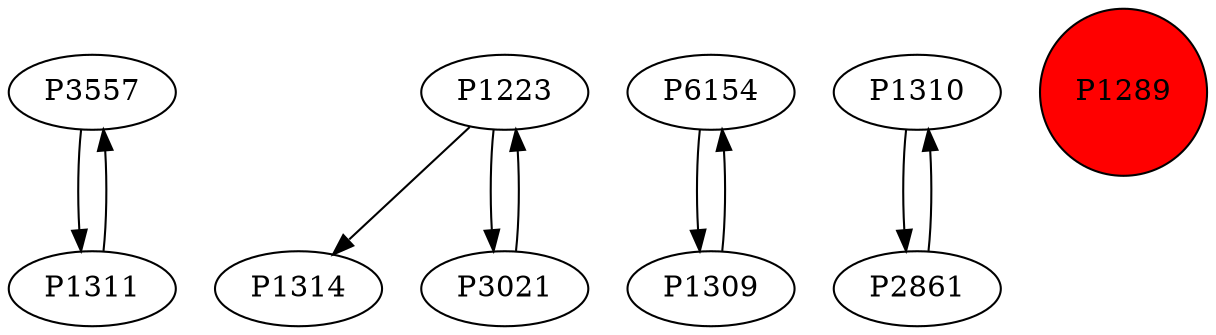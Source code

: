 digraph {
	P3557 -> P1311
	P1223 -> P1314
	P1311 -> P3557
	P6154 -> P1309
	P1309 -> P6154
	P1310 -> P2861
	P2861 -> P1310
	P1223 -> P3021
	P3021 -> P1223
	P1289 [shape=circle]
	P1289 [style=filled]
	P1289 [fillcolor=red]
}